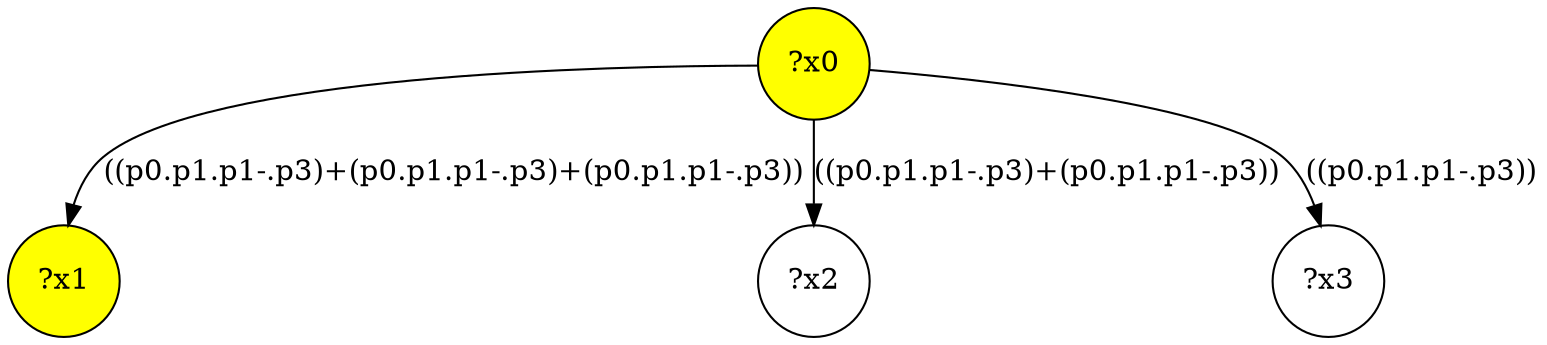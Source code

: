 digraph g {
	x0 [fillcolor="yellow", style="filled," shape=circle, label="?x0"];
	x1 [fillcolor="yellow", style="filled," shape=circle, label="?x1"];
	x0 -> x1 [label="((p0.p1.p1-.p3)+(p0.p1.p1-.p3)+(p0.p1.p1-.p3))"];
	x2 [shape=circle, label="?x2"];
	x0 -> x2 [label="((p0.p1.p1-.p3)+(p0.p1.p1-.p3))"];
	x3 [shape=circle, label="?x3"];
	x0 -> x3 [label="((p0.p1.p1-.p3))"];
}
